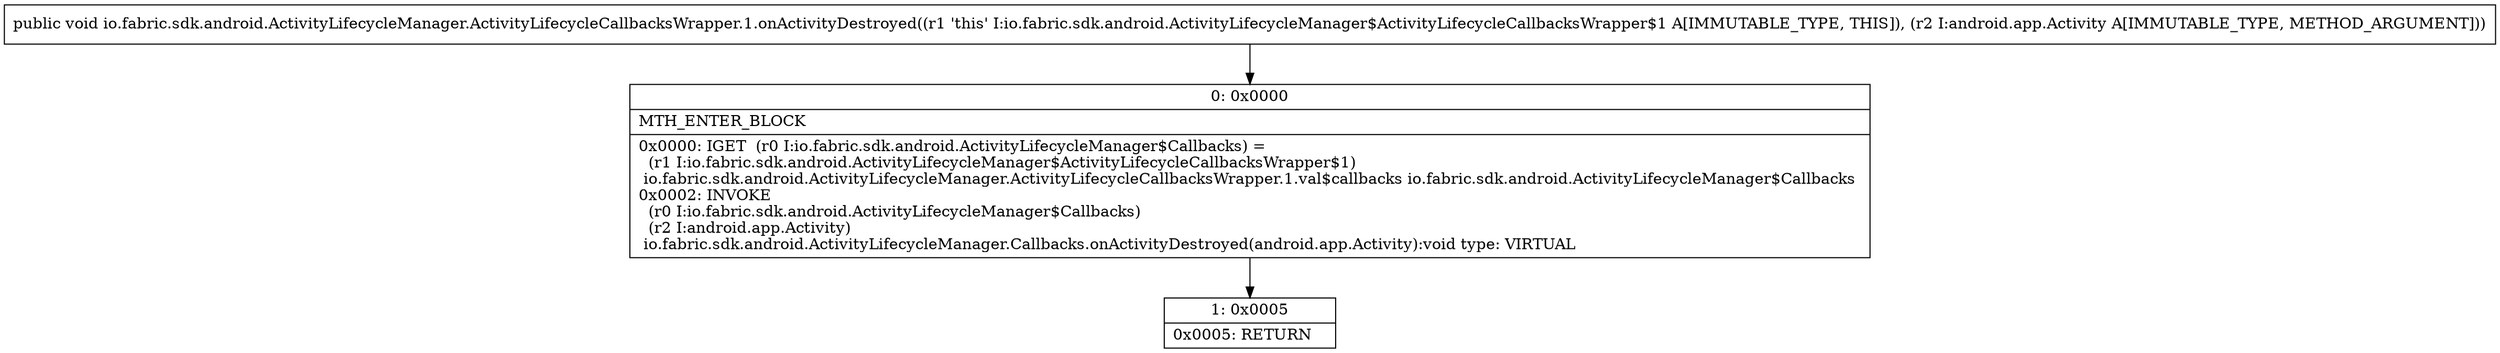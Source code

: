 digraph "CFG forio.fabric.sdk.android.ActivityLifecycleManager.ActivityLifecycleCallbacksWrapper.1.onActivityDestroyed(Landroid\/app\/Activity;)V" {
Node_0 [shape=record,label="{0\:\ 0x0000|MTH_ENTER_BLOCK\l|0x0000: IGET  (r0 I:io.fabric.sdk.android.ActivityLifecycleManager$Callbacks) = \l  (r1 I:io.fabric.sdk.android.ActivityLifecycleManager$ActivityLifecycleCallbacksWrapper$1)\l io.fabric.sdk.android.ActivityLifecycleManager.ActivityLifecycleCallbacksWrapper.1.val$callbacks io.fabric.sdk.android.ActivityLifecycleManager$Callbacks \l0x0002: INVOKE  \l  (r0 I:io.fabric.sdk.android.ActivityLifecycleManager$Callbacks)\l  (r2 I:android.app.Activity)\l io.fabric.sdk.android.ActivityLifecycleManager.Callbacks.onActivityDestroyed(android.app.Activity):void type: VIRTUAL \l}"];
Node_1 [shape=record,label="{1\:\ 0x0005|0x0005: RETURN   \l}"];
MethodNode[shape=record,label="{public void io.fabric.sdk.android.ActivityLifecycleManager.ActivityLifecycleCallbacksWrapper.1.onActivityDestroyed((r1 'this' I:io.fabric.sdk.android.ActivityLifecycleManager$ActivityLifecycleCallbacksWrapper$1 A[IMMUTABLE_TYPE, THIS]), (r2 I:android.app.Activity A[IMMUTABLE_TYPE, METHOD_ARGUMENT])) }"];
MethodNode -> Node_0;
Node_0 -> Node_1;
}

